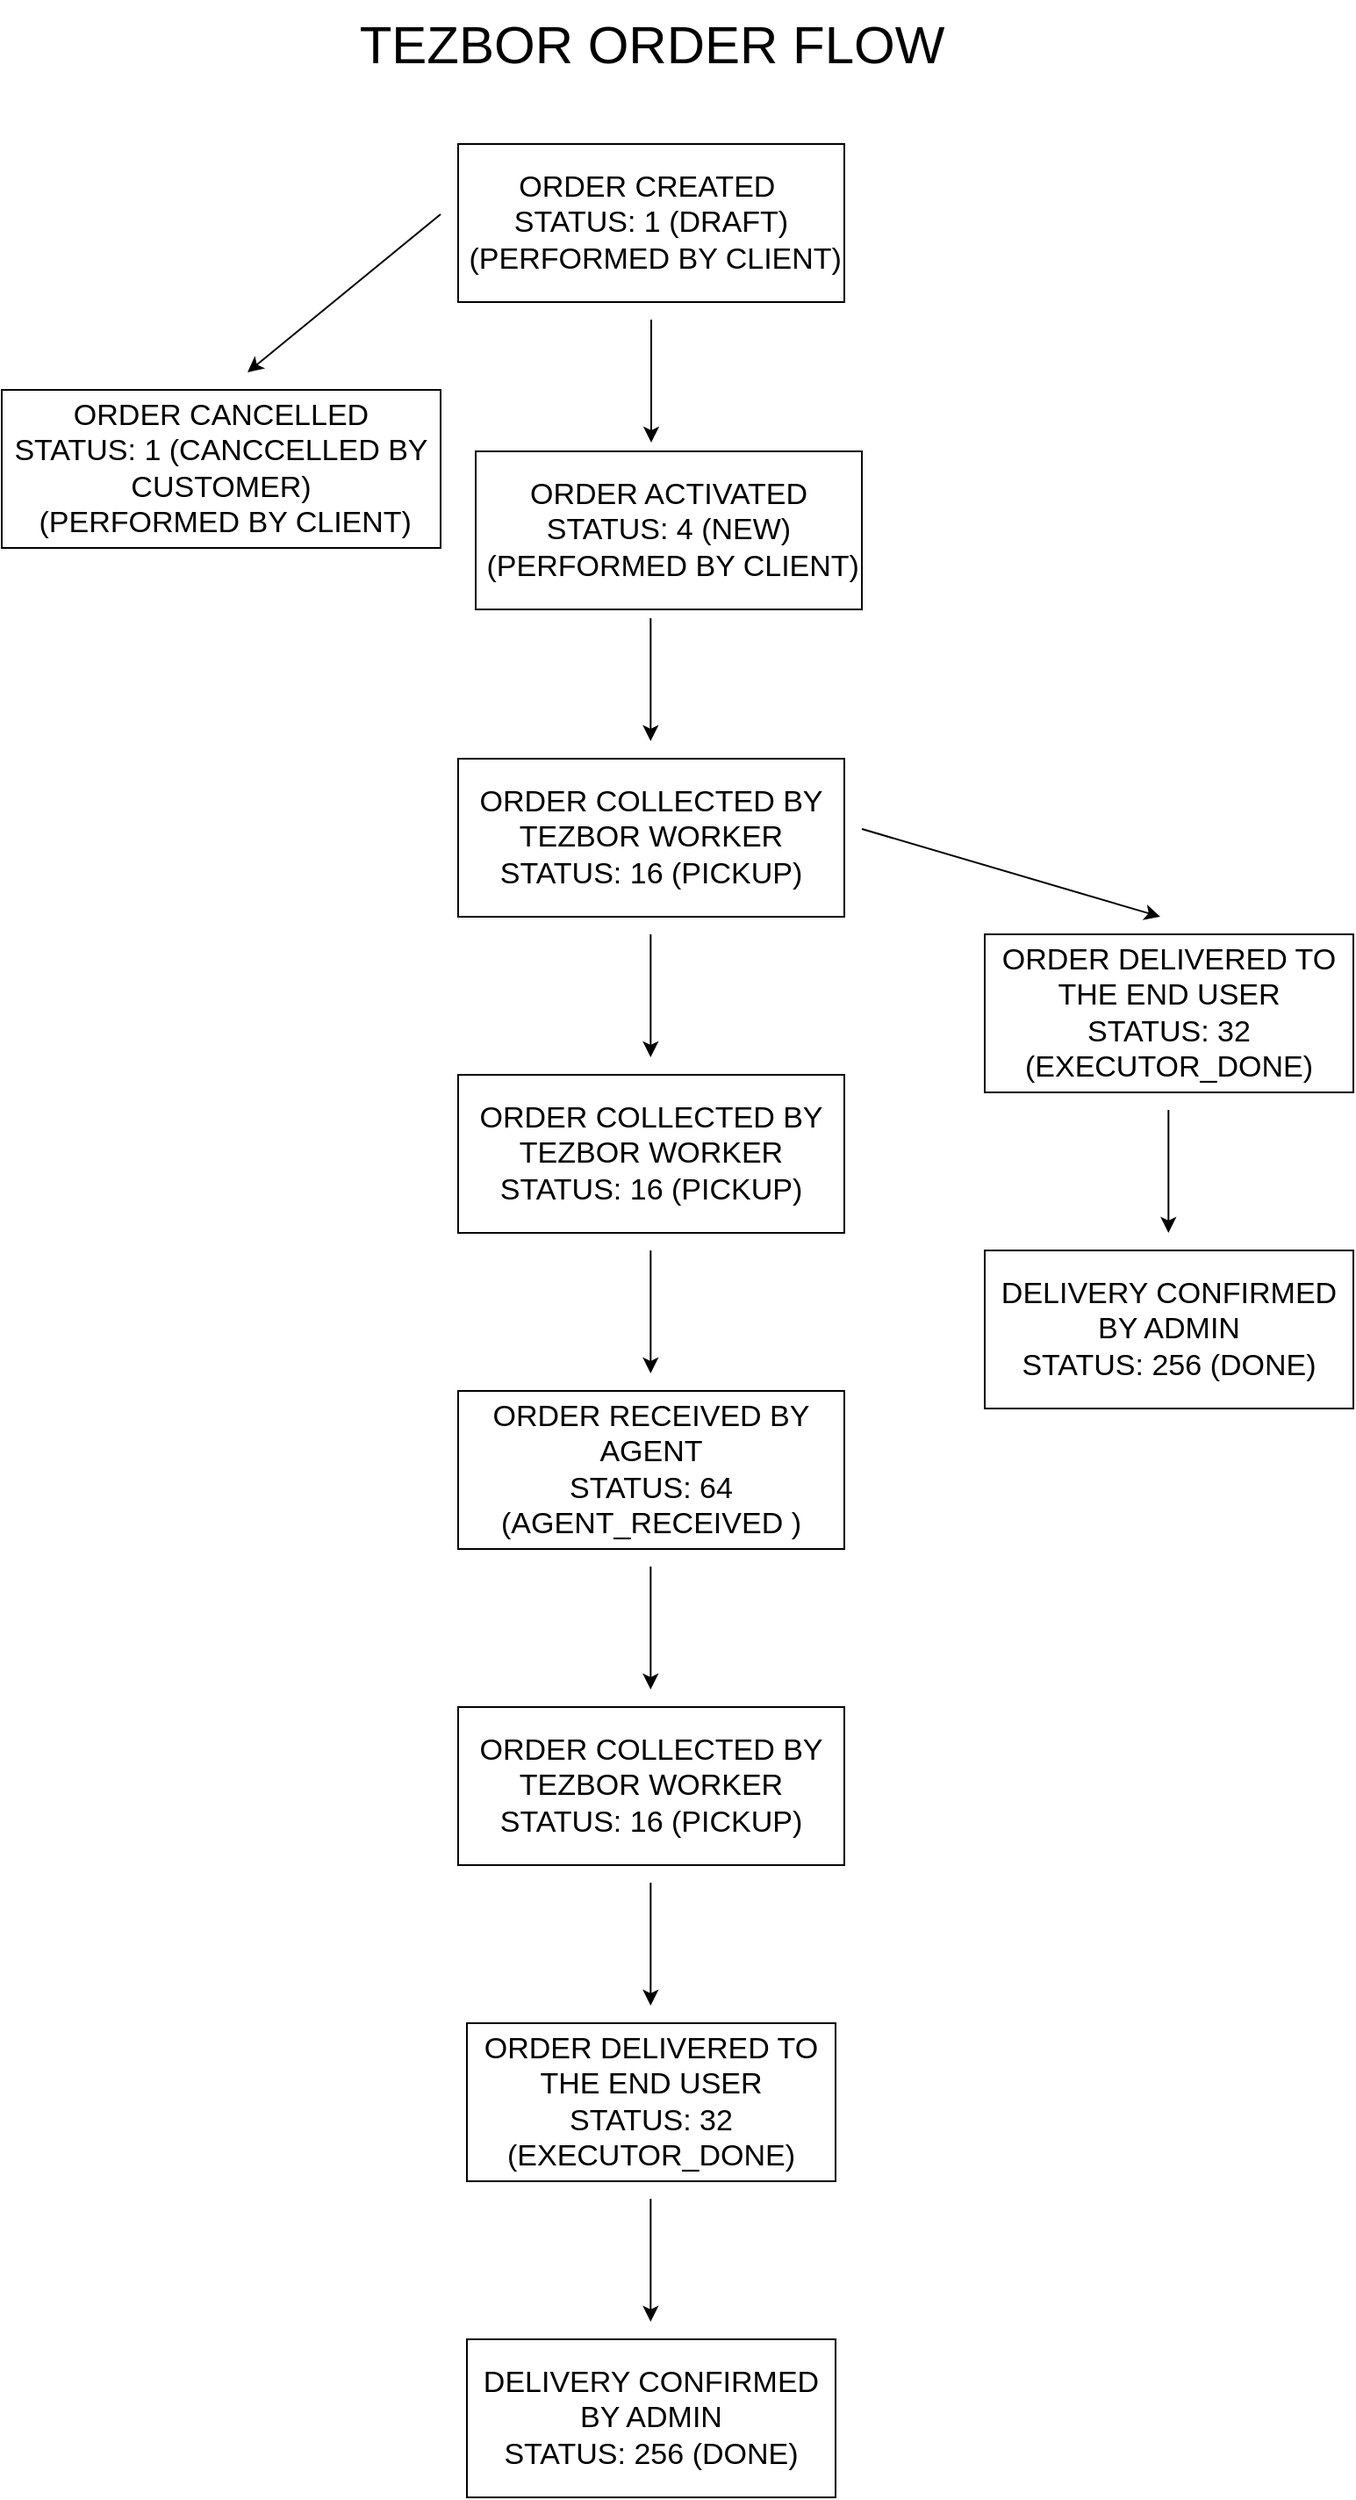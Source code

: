 <mxfile version="22.0.8" type="github">
  <diagram name="Page-1" id="mYcXbnIYQ5I5ZwNa_0Os">
    <mxGraphModel dx="2950" dy="1060" grid="1" gridSize="10" guides="1" tooltips="1" connect="1" arrows="0" fold="1" page="1" pageScale="1" pageWidth="850" pageHeight="1100" math="0" shadow="0">
      <root>
        <mxCell id="0" />
        <mxCell id="1" parent="0" />
        <mxCell id="eSrYBzjuCIPvVZRrWQBf-2" value="&lt;div style=&quot;font-size: 17px;&quot;&gt;&lt;font style=&quot;font-size: 17px;&quot;&gt;ORDER CREATED&amp;nbsp;&lt;/font&gt;&lt;/div&gt;&lt;div style=&quot;font-size: 17px;&quot;&gt;&lt;font style=&quot;font-size: 17px;&quot;&gt;STATUS: 1 (DRAFT)&lt;/font&gt;&lt;/div&gt;&lt;div style=&quot;font-size: 17px;&quot;&gt;&lt;font style=&quot;font-size: 17px;&quot;&gt;&amp;nbsp;(PERFORMED BY CLIENT)&lt;/font&gt;&lt;/div&gt;" style="rounded=0;whiteSpace=wrap;html=1;" parent="1" vertex="1">
          <mxGeometry x="-500" y="90" width="220" height="90" as="geometry" />
        </mxCell>
        <mxCell id="eSrYBzjuCIPvVZRrWQBf-3" value="" style="endArrow=classic;html=1;rounded=0;" parent="1" edge="1">
          <mxGeometry width="50" height="50" relative="1" as="geometry">
            <mxPoint x="-510" y="130" as="sourcePoint" />
            <mxPoint x="-620" y="220" as="targetPoint" />
          </mxGeometry>
        </mxCell>
        <mxCell id="eSrYBzjuCIPvVZRrWQBf-4" value="&lt;div style=&quot;font-size: 17px;&quot;&gt;&lt;font style=&quot;font-size: 17px;&quot;&gt;ORDER CANCELLED&lt;/font&gt;&lt;/div&gt;&lt;div style=&quot;font-size: 17px;&quot;&gt;&lt;font style=&quot;font-size: 17px;&quot;&gt;STATUS: 1 (CANCCELLED BY CUSTOMER)&lt;br&gt;&lt;/font&gt;&lt;/div&gt;&lt;div style=&quot;font-size: 17px;&quot;&gt;&lt;font style=&quot;font-size: 17px;&quot;&gt;&amp;nbsp;(PERFORMED BY CLIENT)&lt;/font&gt;&lt;/div&gt;" style="rounded=0;whiteSpace=wrap;html=1;" parent="1" vertex="1">
          <mxGeometry x="-760" y="230" width="250" height="90" as="geometry" />
        </mxCell>
        <mxCell id="eSrYBzjuCIPvVZRrWQBf-7" value="&lt;div style=&quot;font-size: 17px;&quot;&gt;&lt;font style=&quot;font-size: 17px;&quot;&gt;ORDER ACTIVATED&lt;br&gt;&lt;/font&gt;&lt;/div&gt;&lt;div style=&quot;font-size: 17px;&quot;&gt;&lt;font style=&quot;font-size: 17px;&quot;&gt;STATUS: 4 (NEW)&lt;/font&gt;&lt;/div&gt;&lt;div style=&quot;font-size: 17px;&quot;&gt;&lt;font style=&quot;font-size: 17px;&quot;&gt;&amp;nbsp;(PERFORMED BY CLIENT)&lt;/font&gt;&lt;/div&gt;" style="rounded=0;whiteSpace=wrap;html=1;" parent="1" vertex="1">
          <mxGeometry x="-490" y="265" width="220" height="90" as="geometry" />
        </mxCell>
        <mxCell id="eSrYBzjuCIPvVZRrWQBf-8" value="" style="endArrow=classic;html=1;rounded=0;" parent="1" edge="1">
          <mxGeometry width="50" height="50" relative="1" as="geometry">
            <mxPoint x="-390" y="190" as="sourcePoint" />
            <mxPoint x="-390" y="260" as="targetPoint" />
          </mxGeometry>
        </mxCell>
        <mxCell id="eSrYBzjuCIPvVZRrWQBf-9" value="&lt;div style=&quot;font-size: 17px;&quot;&gt;&lt;font style=&quot;font-size: 17px;&quot;&gt;ORDER COLLECTED BY TEZBOR WORKER&lt;br&gt;&lt;/font&gt;&lt;/div&gt;&lt;div style=&quot;font-size: 17px;&quot;&gt;&lt;font style=&quot;font-size: 17px;&quot;&gt;STATUS: 16 (PICKUP)&lt;/font&gt;&lt;/div&gt;" style="rounded=0;whiteSpace=wrap;html=1;" parent="1" vertex="1">
          <mxGeometry x="-500" y="440" width="220" height="90" as="geometry" />
        </mxCell>
        <mxCell id="eSrYBzjuCIPvVZRrWQBf-10" value="" style="endArrow=classic;html=1;rounded=0;" parent="1" edge="1">
          <mxGeometry width="50" height="50" relative="1" as="geometry">
            <mxPoint x="-390.34" y="360" as="sourcePoint" />
            <mxPoint x="-390.34" y="430" as="targetPoint" />
          </mxGeometry>
        </mxCell>
        <mxCell id="eSrYBzjuCIPvVZRrWQBf-11" value="&lt;div style=&quot;font-size: 17px;&quot;&gt;&lt;font style=&quot;font-size: 17px;&quot;&gt;ORDER COLLECTED BY TEZBOR WORKER&lt;br&gt;&lt;/font&gt;&lt;/div&gt;&lt;div style=&quot;font-size: 17px;&quot;&gt;&lt;font style=&quot;font-size: 17px;&quot;&gt;STATUS: 16 (PICKUP)&lt;/font&gt;&lt;/div&gt;" style="rounded=0;whiteSpace=wrap;html=1;" parent="1" vertex="1">
          <mxGeometry x="-500" y="620" width="220" height="90" as="geometry" />
        </mxCell>
        <mxCell id="eSrYBzjuCIPvVZRrWQBf-12" value="" style="endArrow=classic;html=1;rounded=0;" parent="1" edge="1">
          <mxGeometry width="50" height="50" relative="1" as="geometry">
            <mxPoint x="-390.34" y="540" as="sourcePoint" />
            <mxPoint x="-390.34" y="610" as="targetPoint" />
          </mxGeometry>
        </mxCell>
        <mxCell id="eSrYBzjuCIPvVZRrWQBf-13" value="&lt;div style=&quot;font-size: 17px;&quot;&gt;&lt;font style=&quot;font-size: 17px;&quot;&gt;ORDER DELIVERED TO THE END USER&lt;br&gt;&lt;/font&gt;&lt;/div&gt;&lt;div style=&quot;font-size: 17px;&quot;&gt;&lt;font style=&quot;font-size: 17px;&quot;&gt;STATUS: 32&lt;/font&gt; &lt;font style=&quot;font-size: 17px;&quot;&gt;(&lt;/font&gt;EXECUTOR_DONE&lt;font style=&quot;font-size: 17px;&quot;&gt;)&lt;/font&gt;&lt;/div&gt;" style="rounded=0;whiteSpace=wrap;html=1;" parent="1" vertex="1">
          <mxGeometry x="-200" y="540" width="210" height="90" as="geometry" />
        </mxCell>
        <mxCell id="eSrYBzjuCIPvVZRrWQBf-14" value="" style="endArrow=classic;html=1;rounded=0;" parent="1" edge="1">
          <mxGeometry width="50" height="50" relative="1" as="geometry">
            <mxPoint x="-270" y="480" as="sourcePoint" />
            <mxPoint x="-100" y="530" as="targetPoint" />
          </mxGeometry>
        </mxCell>
        <mxCell id="eSrYBzjuCIPvVZRrWQBf-15" value="&lt;font style=&quot;font-size: 17px;&quot;&gt;DELIVERY CONFIRMED BY ADMIN&lt;/font&gt;&lt;br&gt;&lt;div style=&quot;font-size: 17px;&quot;&gt;&lt;font style=&quot;font-size: 17px;&quot;&gt;STATUS: 256&lt;/font&gt; &lt;font style=&quot;font-size: 17px;&quot;&gt;(&lt;/font&gt;DONE&lt;font style=&quot;font-size: 17px;&quot;&gt;)&lt;/font&gt;&lt;/div&gt;" style="rounded=0;whiteSpace=wrap;html=1;" parent="1" vertex="1">
          <mxGeometry x="-200" y="720" width="210" height="90" as="geometry" />
        </mxCell>
        <mxCell id="eSrYBzjuCIPvVZRrWQBf-16" value="" style="endArrow=classic;html=1;rounded=0;" parent="1" edge="1">
          <mxGeometry width="50" height="50" relative="1" as="geometry">
            <mxPoint x="-95.34" y="640" as="sourcePoint" />
            <mxPoint x="-95.34" y="710" as="targetPoint" />
          </mxGeometry>
        </mxCell>
        <mxCell id="eSrYBzjuCIPvVZRrWQBf-18" value="&lt;div style=&quot;font-size: 17px;&quot;&gt;&lt;font style=&quot;font-size: 17px;&quot;&gt;ORDER RECEIVED BY AGENT&lt;br&gt;&lt;/font&gt;&lt;/div&gt;&lt;div style=&quot;font-size: 17px;&quot;&gt;&lt;font style=&quot;font-size: 17px;&quot;&gt;STATUS:&amp;nbsp;&lt;/font&gt;64&lt;font style=&quot;font-size: 17px;&quot;&gt; (&lt;/font&gt;AGENT_RECEIVED &lt;font style=&quot;font-size: 17px;&quot;&gt;)&lt;/font&gt;&lt;/div&gt;" style="rounded=0;whiteSpace=wrap;html=1;" parent="1" vertex="1">
          <mxGeometry x="-500" y="800" width="220" height="90" as="geometry" />
        </mxCell>
        <mxCell id="eSrYBzjuCIPvVZRrWQBf-19" value="" style="endArrow=classic;html=1;rounded=0;" parent="1" edge="1">
          <mxGeometry width="50" height="50" relative="1" as="geometry">
            <mxPoint x="-390.34" y="720" as="sourcePoint" />
            <mxPoint x="-390.34" y="790" as="targetPoint" />
          </mxGeometry>
        </mxCell>
        <mxCell id="eSrYBzjuCIPvVZRrWQBf-20" value="&lt;div style=&quot;font-size: 17px;&quot;&gt;&lt;font style=&quot;font-size: 17px;&quot;&gt;ORDER COLLECTED BY TEZBOR WORKER&lt;br&gt;&lt;/font&gt;&lt;/div&gt;&lt;div style=&quot;font-size: 17px;&quot;&gt;&lt;font style=&quot;font-size: 17px;&quot;&gt;STATUS: 16 (PICKUP)&lt;/font&gt;&lt;/div&gt;" style="rounded=0;whiteSpace=wrap;html=1;" parent="1" vertex="1">
          <mxGeometry x="-500" y="980" width="220" height="90" as="geometry" />
        </mxCell>
        <mxCell id="eSrYBzjuCIPvVZRrWQBf-21" value="" style="endArrow=classic;html=1;rounded=0;" parent="1" edge="1">
          <mxGeometry width="50" height="50" relative="1" as="geometry">
            <mxPoint x="-390.34" y="1080" as="sourcePoint" />
            <mxPoint x="-390.34" y="1150" as="targetPoint" />
          </mxGeometry>
        </mxCell>
        <mxCell id="eSrYBzjuCIPvVZRrWQBf-22" value="" style="endArrow=classic;html=1;rounded=0;" parent="1" edge="1">
          <mxGeometry width="50" height="50" relative="1" as="geometry">
            <mxPoint x="-390.34" y="900" as="sourcePoint" />
            <mxPoint x="-390.34" y="970" as="targetPoint" />
          </mxGeometry>
        </mxCell>
        <mxCell id="eSrYBzjuCIPvVZRrWQBf-24" value="&lt;div style=&quot;font-size: 17px;&quot;&gt;&lt;font style=&quot;font-size: 17px;&quot;&gt;ORDER DELIVERED TO THE END USER&lt;br&gt;&lt;/font&gt;&lt;/div&gt;&lt;div style=&quot;font-size: 17px;&quot;&gt;&lt;font style=&quot;font-size: 17px;&quot;&gt;STATUS: 32&lt;/font&gt; &lt;font style=&quot;font-size: 17px;&quot;&gt;(&lt;/font&gt;EXECUTOR_DONE&lt;font style=&quot;font-size: 17px;&quot;&gt;)&lt;/font&gt;&lt;/div&gt;" style="rounded=0;whiteSpace=wrap;html=1;" parent="1" vertex="1">
          <mxGeometry x="-495" y="1160" width="210" height="90" as="geometry" />
        </mxCell>
        <mxCell id="eSrYBzjuCIPvVZRrWQBf-25" value="&lt;font style=&quot;font-size: 17px;&quot;&gt;DELIVERY CONFIRMED BY ADMIN&lt;/font&gt;&lt;br&gt;&lt;div style=&quot;font-size: 17px;&quot;&gt;&lt;font style=&quot;font-size: 17px;&quot;&gt;STATUS: 256&lt;/font&gt; &lt;font style=&quot;font-size: 17px;&quot;&gt;(&lt;/font&gt;DONE&lt;font style=&quot;font-size: 17px;&quot;&gt;)&lt;/font&gt;&lt;/div&gt;" style="rounded=0;whiteSpace=wrap;html=1;" parent="1" vertex="1">
          <mxGeometry x="-495" y="1340" width="210" height="90" as="geometry" />
        </mxCell>
        <mxCell id="eSrYBzjuCIPvVZRrWQBf-26" value="" style="endArrow=classic;html=1;rounded=0;" parent="1" edge="1">
          <mxGeometry width="50" height="50" relative="1" as="geometry">
            <mxPoint x="-390.34" y="1260" as="sourcePoint" />
            <mxPoint x="-390.34" y="1330" as="targetPoint" />
          </mxGeometry>
        </mxCell>
        <mxCell id="eSrYBzjuCIPvVZRrWQBf-27" value="&lt;div style=&quot;font-size: 13px;&quot;&gt;&lt;font style=&quot;font-size: 30px;&quot;&gt;TEZBOR ORDER FLOW&lt;/font&gt;&lt;/div&gt;" style="text;html=1;align=center;verticalAlign=middle;resizable=0;points=[];autosize=1;strokeColor=none;fillColor=none;" parent="1" vertex="1">
          <mxGeometry x="-570" y="8" width="360" height="50" as="geometry" />
        </mxCell>
      </root>
    </mxGraphModel>
  </diagram>
</mxfile>
